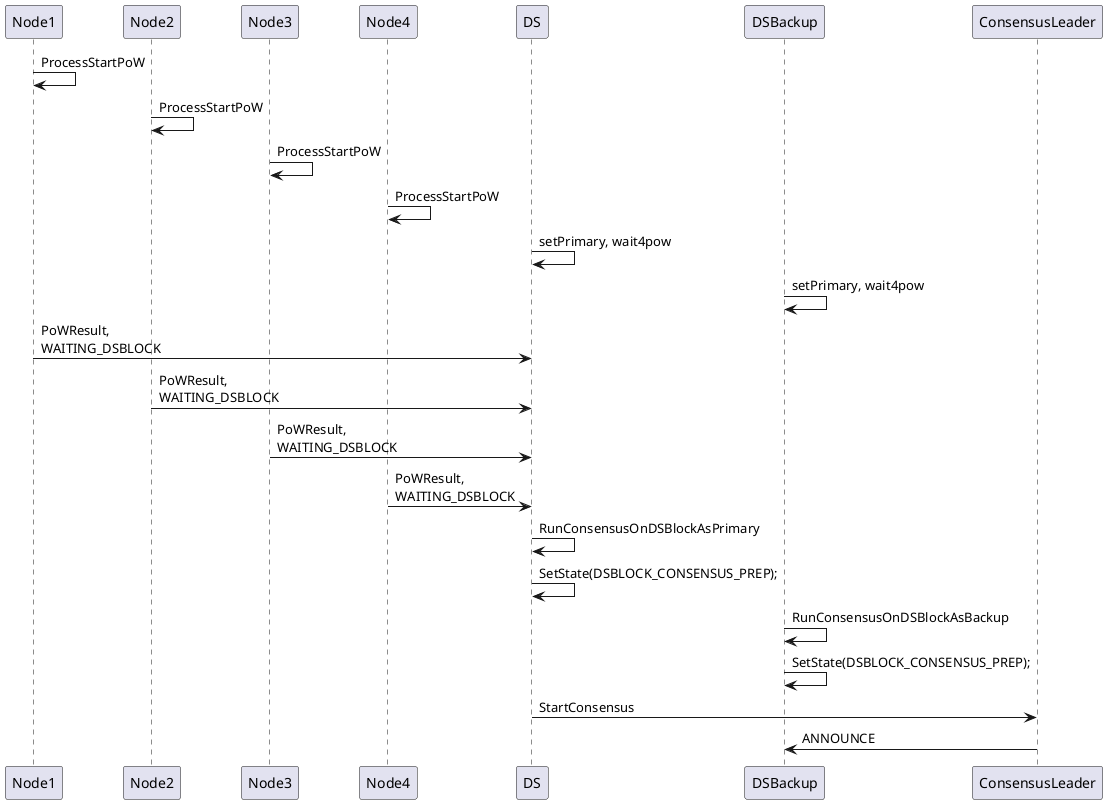 @startuml

Node1 -> Node1: ProcessStartPoW
Node2 -> Node2: ProcessStartPoW
Node3 -> Node3: ProcessStartPoW
Node4 -> Node4: ProcessStartPoW




DS -> DS: setPrimary, wait4pow
DSBackup -> DSBackup: setPrimary, wait4pow


Node1 -> DS: PoWResult, \nWAITING_DSBLOCK
Node2 -> DS: PoWResult, \nWAITING_DSBLOCK
Node3 -> DS: PoWResult, \nWAITING_DSBLOCK
Node4 -> DS: PoWResult, \nWAITING_DSBLOCK

DS -> DS: RunConsensusOnDSBlockAsPrimary
DS -> DS: SetState(DSBLOCK_CONSENSUS_PREP);

DSBackup -> DSBackup: RunConsensusOnDSBlockAsBackup
DSBackup -> DSBackup: SetState(DSBLOCK_CONSENSUS_PREP);

DS -> ConsensusLeader: StartConsensus
ConsensusLeader -> DSBackup: ANNOUNCE


@enduml